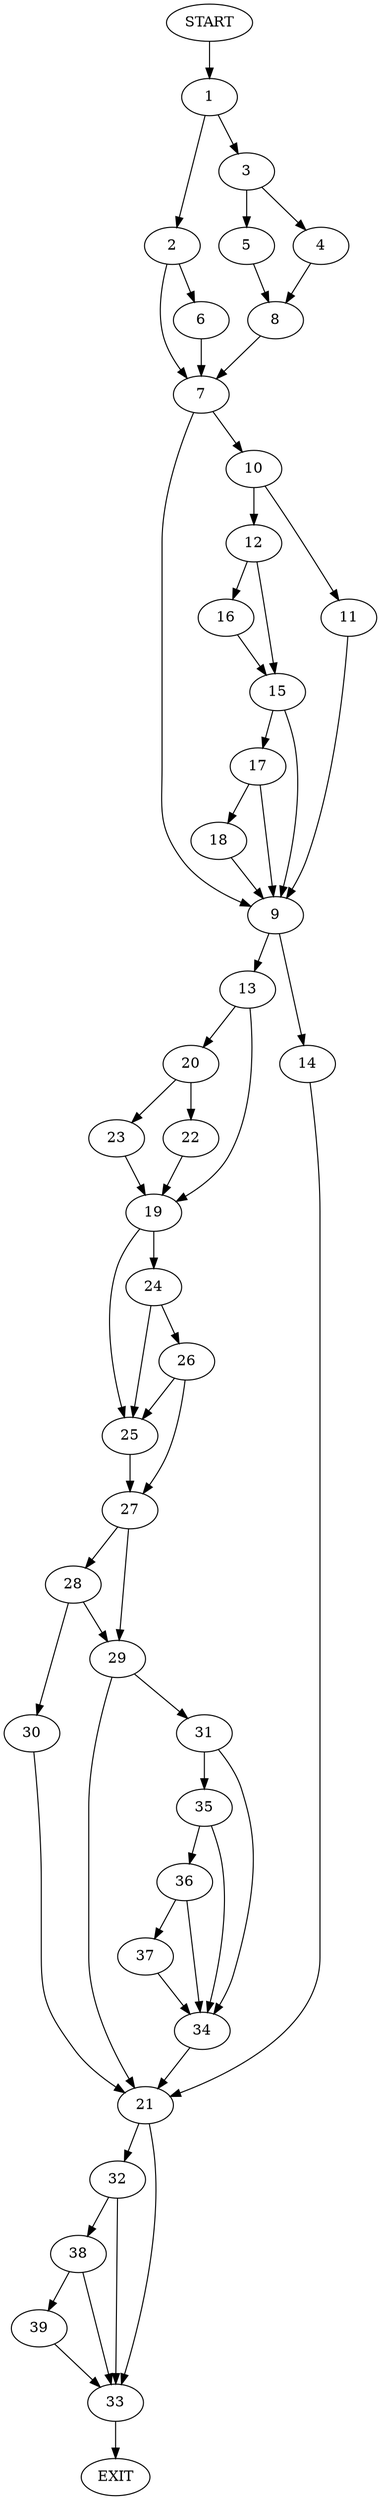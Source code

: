 digraph {
0 [label="START"]
40 [label="EXIT"]
0 -> 1
1 -> 2
1 -> 3
3 -> 4
3 -> 5
2 -> 6
2 -> 7
4 -> 8
5 -> 8
8 -> 7
7 -> 9
7 -> 10
6 -> 7
10 -> 11
10 -> 12
9 -> 13
9 -> 14
11 -> 9
12 -> 15
12 -> 16
15 -> 9
15 -> 17
16 -> 15
17 -> 9
17 -> 18
18 -> 9
13 -> 19
13 -> 20
14 -> 21
20 -> 22
20 -> 23
19 -> 24
19 -> 25
22 -> 19
23 -> 19
24 -> 25
24 -> 26
25 -> 27
26 -> 25
26 -> 27
27 -> 28
27 -> 29
28 -> 30
28 -> 29
29 -> 31
29 -> 21
30 -> 21
21 -> 32
21 -> 33
31 -> 34
31 -> 35
34 -> 21
35 -> 34
35 -> 36
36 -> 34
36 -> 37
37 -> 34
33 -> 40
32 -> 38
32 -> 33
38 -> 39
38 -> 33
39 -> 33
}
